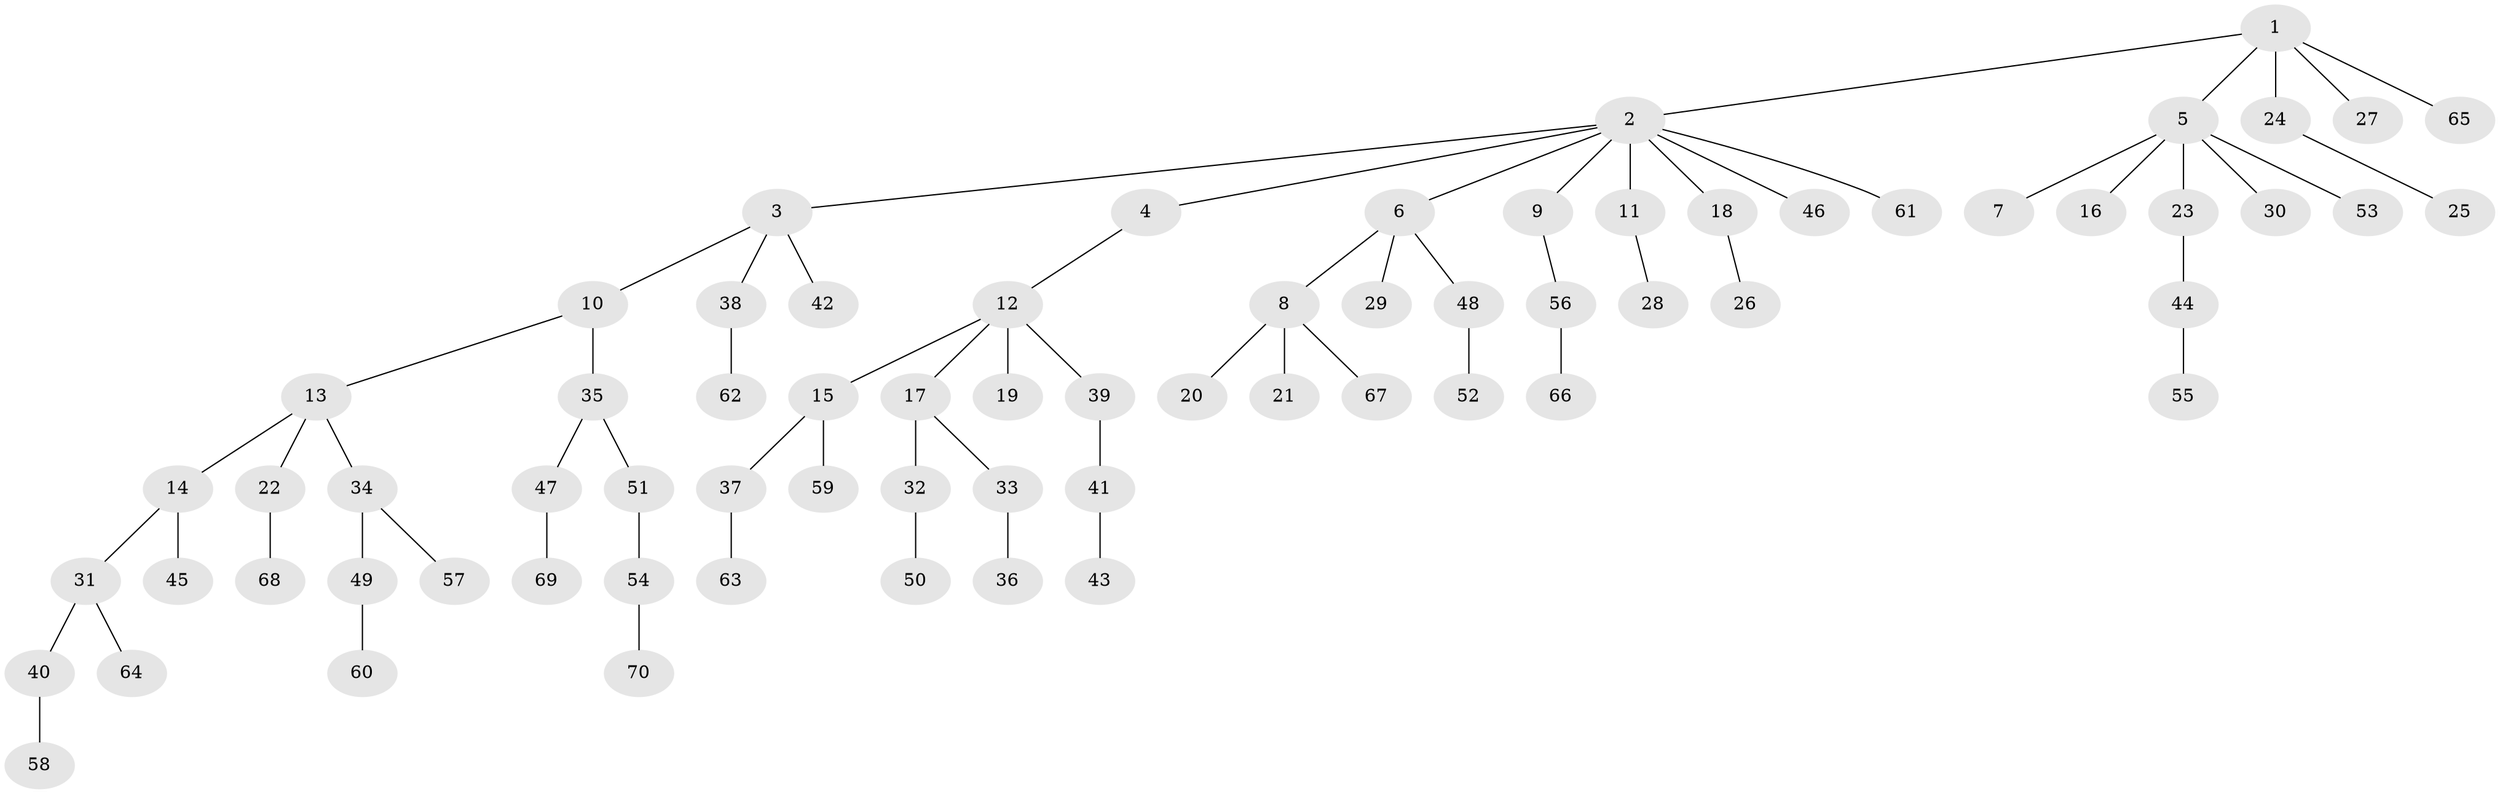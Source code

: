 // coarse degree distribution, {3: 0.10714285714285714, 5: 0.07142857142857142, 2: 0.32142857142857145, 1: 0.4642857142857143, 4: 0.03571428571428571}
// Generated by graph-tools (version 1.1) at 2025/51/03/04/25 22:51:34]
// undirected, 70 vertices, 69 edges
graph export_dot {
  node [color=gray90,style=filled];
  1;
  2;
  3;
  4;
  5;
  6;
  7;
  8;
  9;
  10;
  11;
  12;
  13;
  14;
  15;
  16;
  17;
  18;
  19;
  20;
  21;
  22;
  23;
  24;
  25;
  26;
  27;
  28;
  29;
  30;
  31;
  32;
  33;
  34;
  35;
  36;
  37;
  38;
  39;
  40;
  41;
  42;
  43;
  44;
  45;
  46;
  47;
  48;
  49;
  50;
  51;
  52;
  53;
  54;
  55;
  56;
  57;
  58;
  59;
  60;
  61;
  62;
  63;
  64;
  65;
  66;
  67;
  68;
  69;
  70;
  1 -- 2;
  1 -- 5;
  1 -- 24;
  1 -- 27;
  1 -- 65;
  2 -- 3;
  2 -- 4;
  2 -- 6;
  2 -- 9;
  2 -- 11;
  2 -- 18;
  2 -- 46;
  2 -- 61;
  3 -- 10;
  3 -- 38;
  3 -- 42;
  4 -- 12;
  5 -- 7;
  5 -- 16;
  5 -- 23;
  5 -- 30;
  5 -- 53;
  6 -- 8;
  6 -- 29;
  6 -- 48;
  8 -- 20;
  8 -- 21;
  8 -- 67;
  9 -- 56;
  10 -- 13;
  10 -- 35;
  11 -- 28;
  12 -- 15;
  12 -- 17;
  12 -- 19;
  12 -- 39;
  13 -- 14;
  13 -- 22;
  13 -- 34;
  14 -- 31;
  14 -- 45;
  15 -- 37;
  15 -- 59;
  17 -- 32;
  17 -- 33;
  18 -- 26;
  22 -- 68;
  23 -- 44;
  24 -- 25;
  31 -- 40;
  31 -- 64;
  32 -- 50;
  33 -- 36;
  34 -- 49;
  34 -- 57;
  35 -- 47;
  35 -- 51;
  37 -- 63;
  38 -- 62;
  39 -- 41;
  40 -- 58;
  41 -- 43;
  44 -- 55;
  47 -- 69;
  48 -- 52;
  49 -- 60;
  51 -- 54;
  54 -- 70;
  56 -- 66;
}
